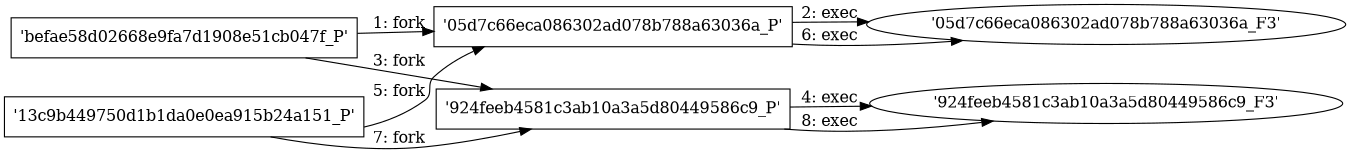 digraph "D:\Learning\Paper\apt\基于CTI的攻击预警\Dataset\攻击图\ASGfromALLCTI\Vulnerability Spotlight Remote code execution vulnerability in Firefox’s SharedWorkerService function.dot" {
rankdir="LR"
size="9"
fixedsize="false"
splines="true"
nodesep=0.3
ranksep=0
fontsize=10
overlap="scalexy"
engine= "neato"
	"'befae58d02668e9fa7d1908e51cb047f_P'" [node_type=Process shape=box]
	"'05d7c66eca086302ad078b788a63036a_P'" [node_type=Process shape=box]
	"'befae58d02668e9fa7d1908e51cb047f_P'" -> "'05d7c66eca086302ad078b788a63036a_P'" [label="1: fork"]
	"'05d7c66eca086302ad078b788a63036a_P'" [node_type=Process shape=box]
	"'05d7c66eca086302ad078b788a63036a_F3'" [node_type=File shape=ellipse]
	"'05d7c66eca086302ad078b788a63036a_P'" -> "'05d7c66eca086302ad078b788a63036a_F3'" [label="2: exec"]
	"'befae58d02668e9fa7d1908e51cb047f_P'" [node_type=Process shape=box]
	"'924feeb4581c3ab10a3a5d80449586c9_P'" [node_type=Process shape=box]
	"'befae58d02668e9fa7d1908e51cb047f_P'" -> "'924feeb4581c3ab10a3a5d80449586c9_P'" [label="3: fork"]
	"'924feeb4581c3ab10a3a5d80449586c9_P'" [node_type=Process shape=box]
	"'924feeb4581c3ab10a3a5d80449586c9_F3'" [node_type=File shape=ellipse]
	"'924feeb4581c3ab10a3a5d80449586c9_P'" -> "'924feeb4581c3ab10a3a5d80449586c9_F3'" [label="4: exec"]
	"'13c9b449750d1b1da0e0ea915b24a151_P'" [node_type=Process shape=box]
	"'05d7c66eca086302ad078b788a63036a_P'" [node_type=Process shape=box]
	"'13c9b449750d1b1da0e0ea915b24a151_P'" -> "'05d7c66eca086302ad078b788a63036a_P'" [label="5: fork"]
	"'05d7c66eca086302ad078b788a63036a_P'" [node_type=Process shape=box]
	"'05d7c66eca086302ad078b788a63036a_F3'" [node_type=File shape=ellipse]
	"'05d7c66eca086302ad078b788a63036a_P'" -> "'05d7c66eca086302ad078b788a63036a_F3'" [label="6: exec"]
	"'13c9b449750d1b1da0e0ea915b24a151_P'" [node_type=Process shape=box]
	"'924feeb4581c3ab10a3a5d80449586c9_P'" [node_type=Process shape=box]
	"'13c9b449750d1b1da0e0ea915b24a151_P'" -> "'924feeb4581c3ab10a3a5d80449586c9_P'" [label="7: fork"]
	"'924feeb4581c3ab10a3a5d80449586c9_P'" [node_type=Process shape=box]
	"'924feeb4581c3ab10a3a5d80449586c9_F3'" [node_type=File shape=ellipse]
	"'924feeb4581c3ab10a3a5d80449586c9_P'" -> "'924feeb4581c3ab10a3a5d80449586c9_F3'" [label="8: exec"]
}
